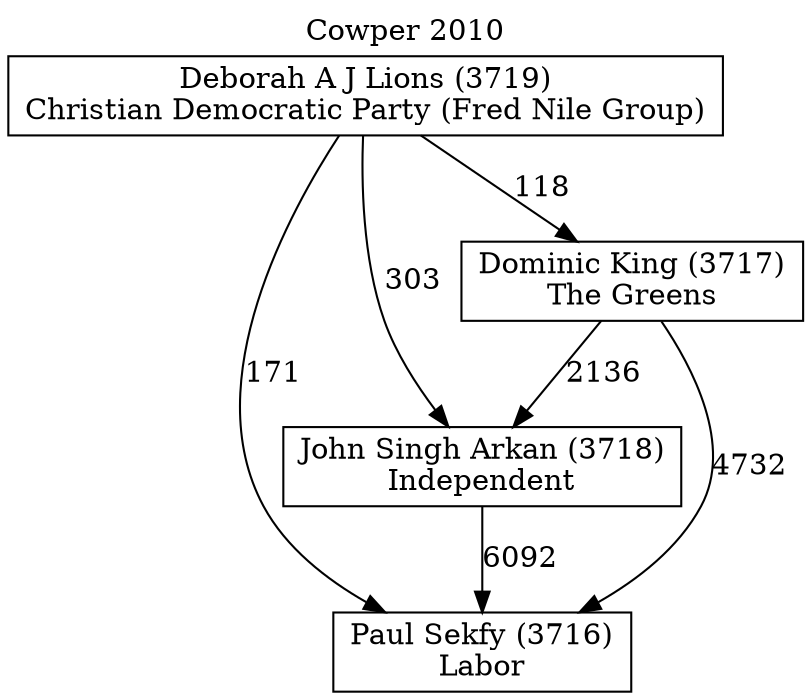 // House preference flow
digraph "Paul Sekfy (3716)_Cowper_2010" {
	graph [label="Cowper 2010" labelloc=t mclimit=10]
	node [shape=box]
	"Paul Sekfy (3716)" [label="Paul Sekfy (3716)
Labor"]
	"John Singh Arkan (3718)" [label="John Singh Arkan (3718)
Independent"]
	"Dominic King (3717)" [label="Dominic King (3717)
The Greens"]
	"Deborah A J Lions (3719)" [label="Deborah A J Lions (3719)
Christian Democratic Party (Fred Nile Group)"]
	"John Singh Arkan (3718)" -> "Paul Sekfy (3716)" [label=6092]
	"Dominic King (3717)" -> "John Singh Arkan (3718)" [label=2136]
	"Deborah A J Lions (3719)" -> "Dominic King (3717)" [label=118]
	"Dominic King (3717)" -> "Paul Sekfy (3716)" [label=4732]
	"Deborah A J Lions (3719)" -> "Paul Sekfy (3716)" [label=171]
	"Deborah A J Lions (3719)" -> "John Singh Arkan (3718)" [label=303]
}
